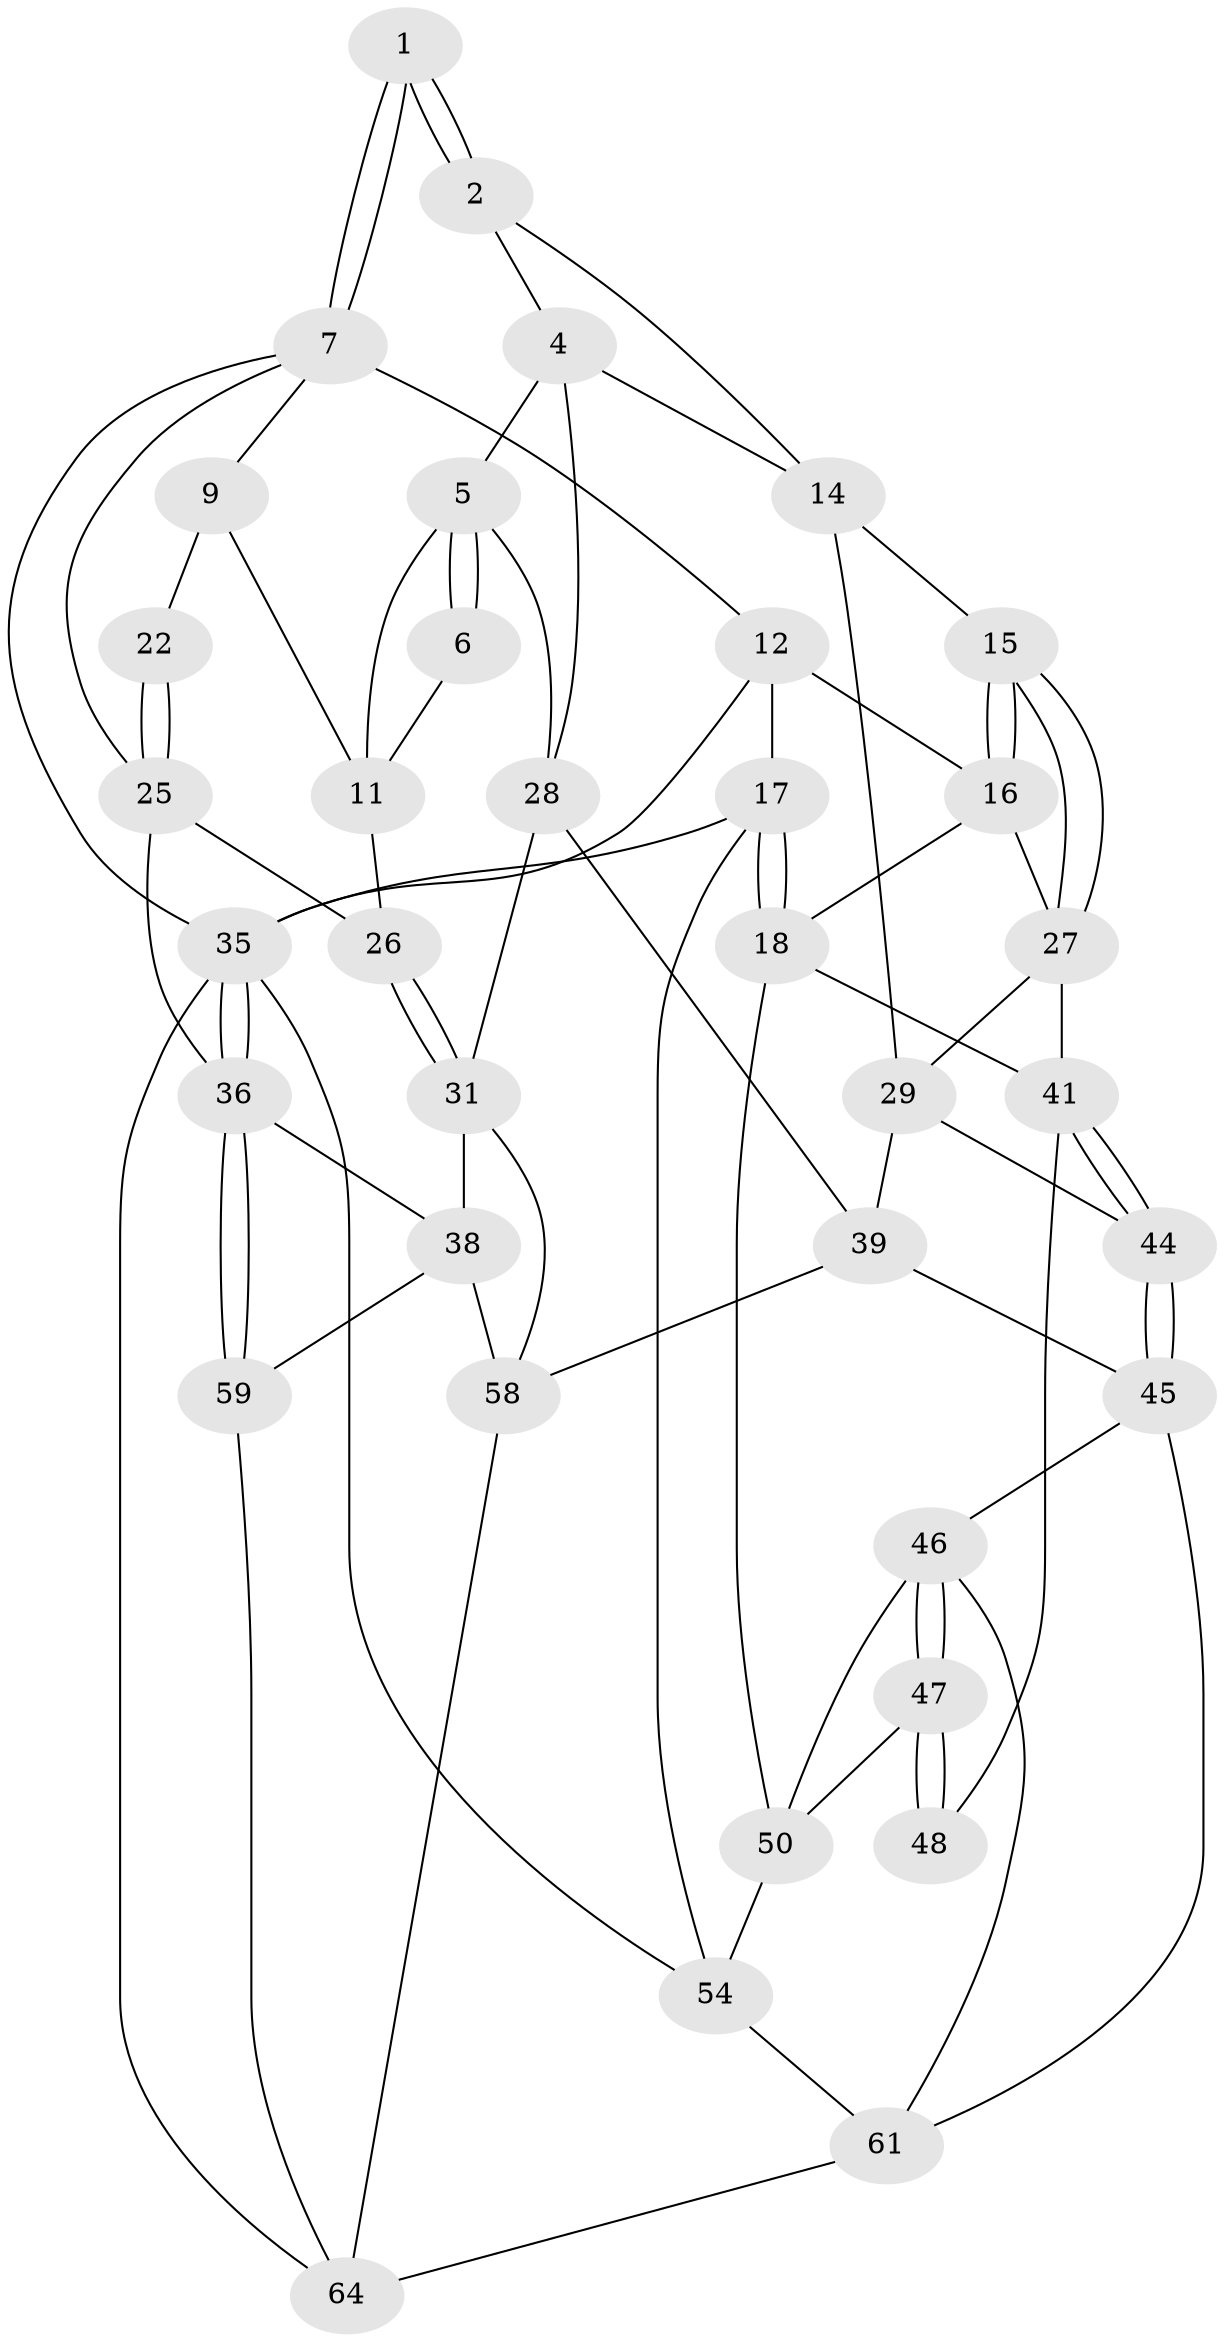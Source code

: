 // Generated by graph-tools (version 1.1) at 2025/24/03/03/25 07:24:37]
// undirected, 37 vertices, 82 edges
graph export_dot {
graph [start="1"]
  node [color=gray90,style=filled];
  1 [pos="+0.9825274065522573+0"];
  2 [pos="+0.3149954957310609+0",super="+3"];
  4 [pos="+0.4441325588526918+0.08562476986876143",super="+20"];
  5 [pos="+0.6266094967096242+0.18054391369105913",super="+24"];
  6 [pos="+0.8032365382032237+0"];
  7 [pos="+1+0",super="+8"];
  9 [pos="+0.9272904778923482+0.16125192327805873",super="+10"];
  11 [pos="+0.8143343044796214+0.2155886599479563",super="+23"];
  12 [pos="+0+0",super="+13"];
  14 [pos="+0.3611707926408517+0.2106692788495228",super="+21"];
  15 [pos="+0.3102727092137726+0.2690835362616421"];
  16 [pos="+0.18066146368674313+0.14629717003829545",super="+19"];
  17 [pos="+0+0.3191953468882323",super="+55"];
  18 [pos="+0+0.32715068403098024",super="+43"];
  22 [pos="+0.9037729097327701+0.32785597940425976"];
  25 [pos="+0.9092330090982718+0.3431920347137822",super="+34"];
  26 [pos="+0.8621805482448562+0.3642075696471762"];
  27 [pos="+0.2755556887553091+0.3442060646716661",super="+30"];
  28 [pos="+0.6180325291762896+0.40329118227847494",super="+33"];
  29 [pos="+0.37709524702593106+0.388952731794678",super="+40"];
  31 [pos="+0.8288095542324555+0.3969018808692267",super="+32"];
  35 [pos="+1+1",super="+60"];
  36 [pos="+1+1",super="+37"];
  38 [pos="+0.9336662459323444+0.5419580464695667",super="+57"];
  39 [pos="+0.5200230475032628+0.5091949166728992",super="+51"];
  41 [pos="+0.270588716217981+0.40503673640560406",super="+42"];
  44 [pos="+0.3250408870412076+0.5662890862553038"];
  45 [pos="+0.31814198004024213+0.6253145158508129",super="+52"];
  46 [pos="+0.24579178867208926+0.6510463723918729",super="+56"];
  47 [pos="+0.24227020214441575+0.6467480104864443",super="+49"];
  48 [pos="+0.19242151806209867+0.5478400401727583"];
  50 [pos="+0.08128908725095245+0.5230567284598224",super="+53"];
  54 [pos="+0.06184095227006662+0.6036765717444885",super="+62"];
  58 [pos="+0.6681171481921049+0.5371661705664236",super="+63"];
  59 [pos="+0.868587945234521+0.7596389720971293"];
  61 [pos="+0+1",super="+65"];
  64 [pos="+0.6980318807966761+0.7532259329390686",super="+66"];
  1 -- 2;
  1 -- 2;
  1 -- 7;
  1 -- 7;
  2 -- 4;
  2 -- 14;
  4 -- 5;
  4 -- 28;
  4 -- 14;
  5 -- 6;
  5 -- 6;
  5 -- 28;
  5 -- 11;
  6 -- 11;
  7 -- 12;
  7 -- 35;
  7 -- 9;
  7 -- 25;
  9 -- 22 [weight=2];
  9 -- 11;
  11 -- 26;
  12 -- 17;
  12 -- 16;
  12 -- 35;
  14 -- 15;
  14 -- 29;
  15 -- 16;
  15 -- 16;
  15 -- 27;
  15 -- 27;
  16 -- 18;
  16 -- 27;
  17 -- 18;
  17 -- 18;
  17 -- 35;
  17 -- 54;
  18 -- 41;
  18 -- 50;
  22 -- 25;
  22 -- 25;
  25 -- 26;
  25 -- 36;
  26 -- 31;
  26 -- 31;
  27 -- 41;
  27 -- 29;
  28 -- 39;
  28 -- 31;
  29 -- 44;
  29 -- 39;
  31 -- 38;
  31 -- 58;
  35 -- 36;
  35 -- 36;
  35 -- 64;
  35 -- 54;
  36 -- 59;
  36 -- 59;
  36 -- 38;
  38 -- 58;
  38 -- 59;
  39 -- 45;
  39 -- 58;
  41 -- 44;
  41 -- 44;
  41 -- 48;
  44 -- 45;
  44 -- 45;
  45 -- 46;
  45 -- 61;
  46 -- 47;
  46 -- 47;
  46 -- 61;
  46 -- 50;
  47 -- 48 [weight=2];
  47 -- 48;
  47 -- 50;
  50 -- 54;
  54 -- 61;
  58 -- 64;
  59 -- 64;
  61 -- 64;
}
